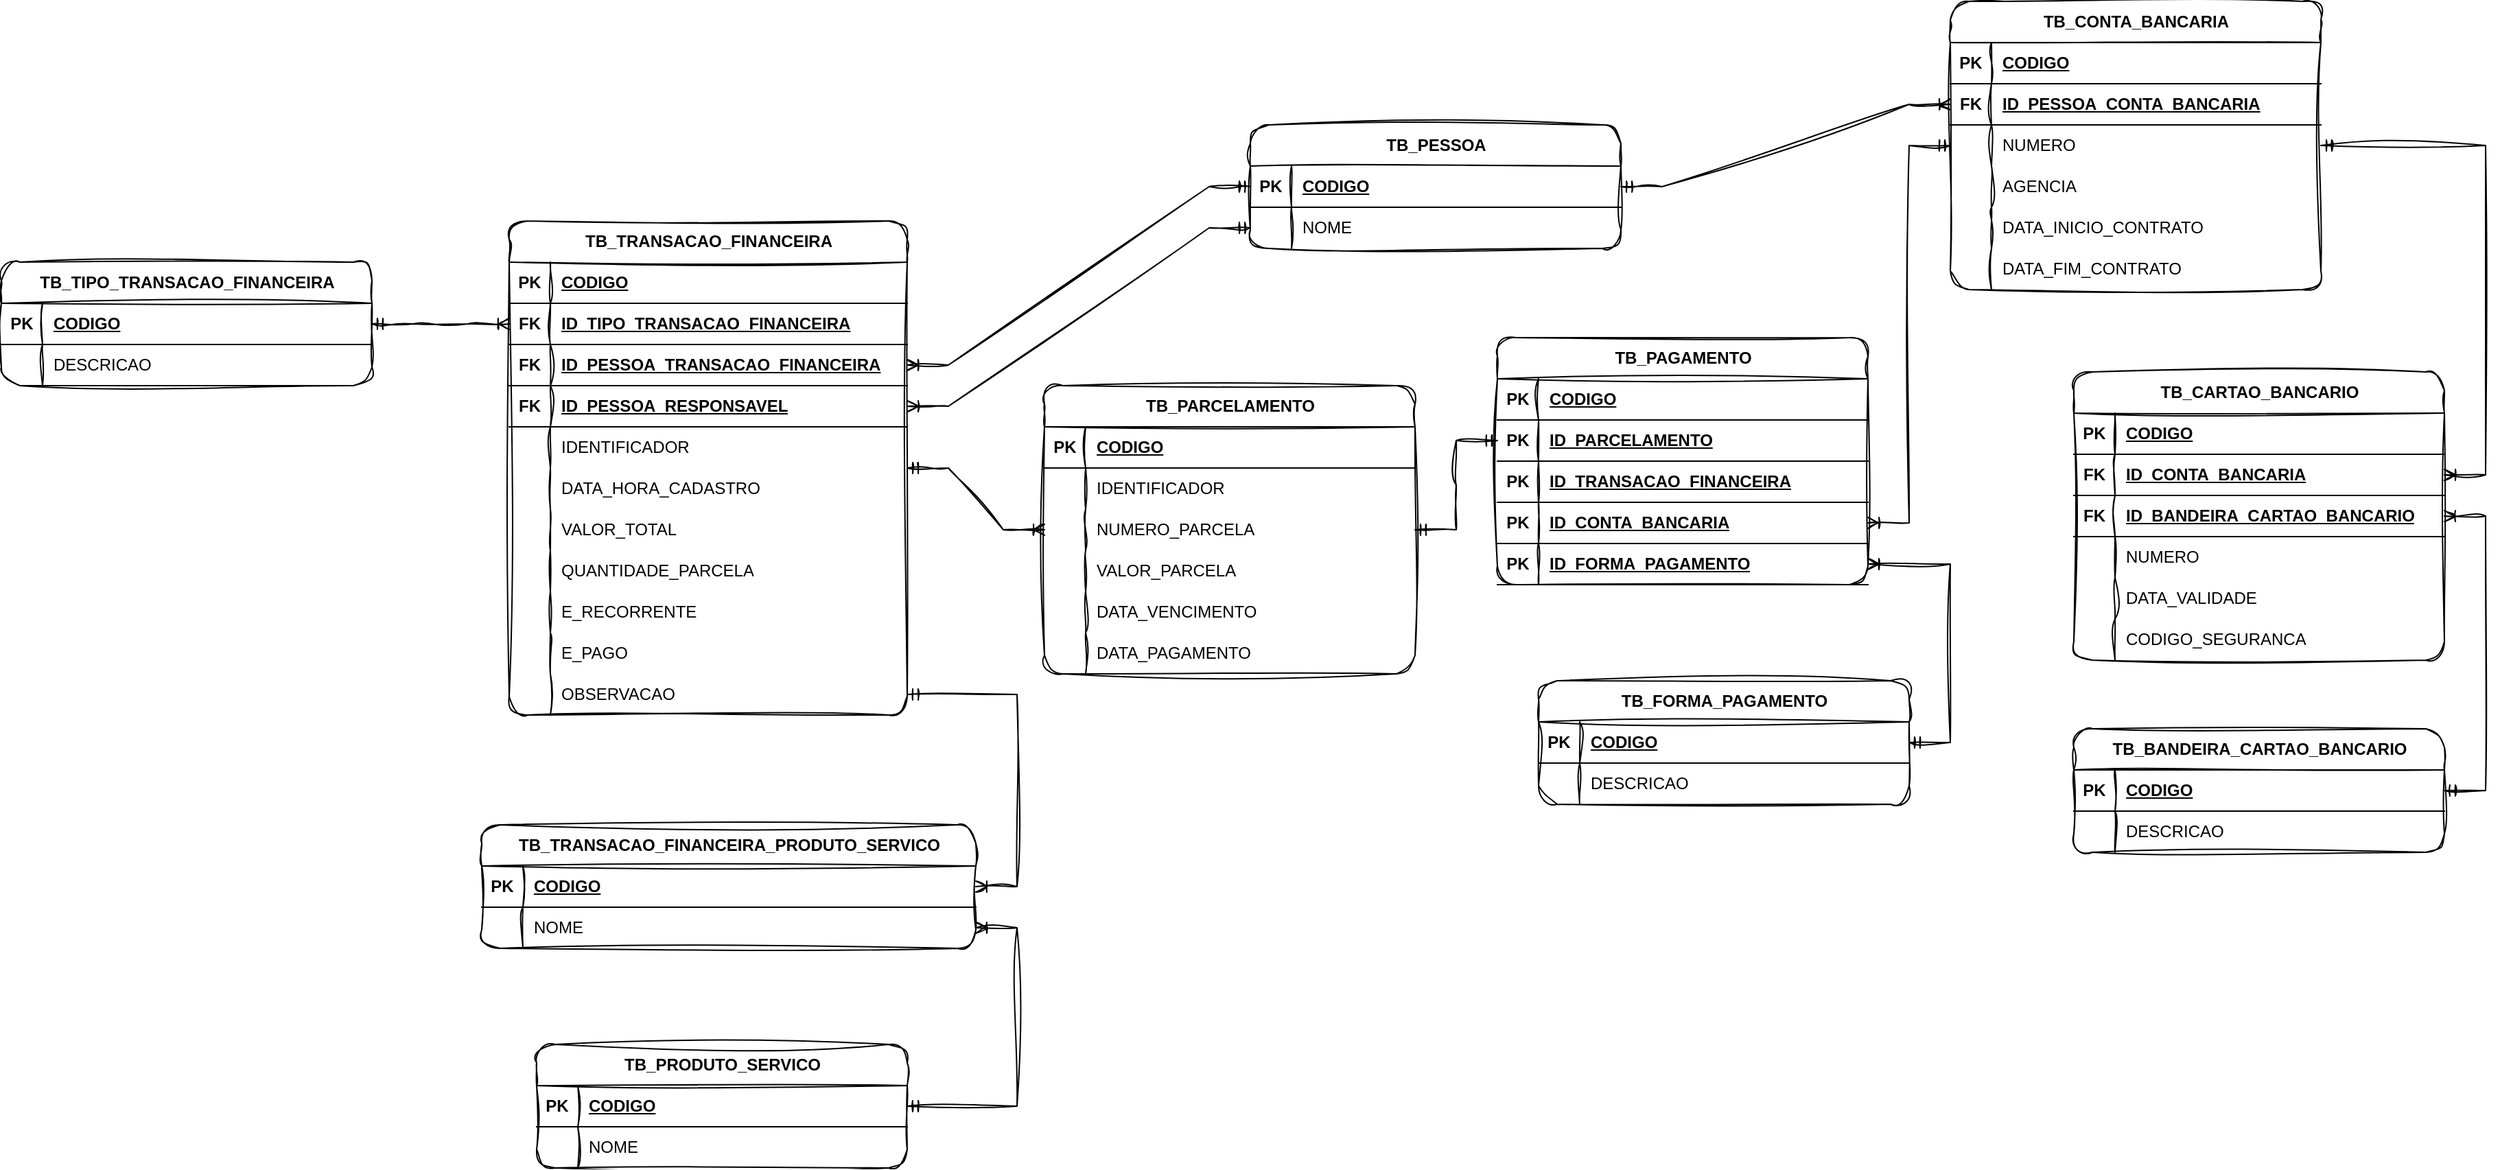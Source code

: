 <mxfile version="21.6.2" type="device">
  <diagram name="Página-1" id="FjMS3_zV6n6y09xTJ7bi">
    <mxGraphModel dx="1434" dy="778" grid="1" gridSize="10" guides="1" tooltips="1" connect="1" arrows="1" fold="1" page="1" pageScale="1" pageWidth="2339" pageHeight="3300" math="0" shadow="0">
      <root>
        <mxCell id="0" />
        <mxCell id="1" parent="0" />
        <mxCell id="xGKSLD1Hcqb5LGwf2n4--1" value="TB_TRANSACAO_FINANCEIRA" style="shape=table;startSize=30;container=1;collapsible=1;childLayout=tableLayout;fixedRows=1;rowLines=0;fontStyle=1;align=center;resizeLast=1;html=1;gradientColor=none;swimlaneFillColor=default;rounded=1;shadow=0;sketch=1;curveFitting=1;jiggle=2;fontFamily=Helvetica;" parent="1" vertex="1">
          <mxGeometry x="700" y="390" width="290" height="360" as="geometry" />
        </mxCell>
        <mxCell id="xGKSLD1Hcqb5LGwf2n4--2" value="" style="shape=tableRow;horizontal=0;startSize=0;swimlaneHead=0;swimlaneBody=0;fillColor=none;collapsible=0;dropTarget=0;points=[[0,0.5],[1,0.5]];portConstraint=eastwest;top=0;left=0;right=0;bottom=1;fontFamily=Helvetica;" parent="xGKSLD1Hcqb5LGwf2n4--1" vertex="1">
          <mxGeometry y="30" width="290" height="30" as="geometry" />
        </mxCell>
        <mxCell id="xGKSLD1Hcqb5LGwf2n4--3" value="PK" style="shape=partialRectangle;connectable=0;fillColor=none;top=0;left=0;bottom=0;right=0;fontStyle=1;overflow=hidden;whiteSpace=wrap;html=1;fontFamily=Helvetica;" parent="xGKSLD1Hcqb5LGwf2n4--2" vertex="1">
          <mxGeometry width="30" height="30" as="geometry">
            <mxRectangle width="30" height="30" as="alternateBounds" />
          </mxGeometry>
        </mxCell>
        <mxCell id="xGKSLD1Hcqb5LGwf2n4--4" value="CODIGO" style="shape=partialRectangle;connectable=0;fillColor=none;top=0;left=0;bottom=0;right=0;align=left;spacingLeft=6;fontStyle=5;overflow=hidden;whiteSpace=wrap;html=1;fontFamily=Helvetica;" parent="xGKSLD1Hcqb5LGwf2n4--2" vertex="1">
          <mxGeometry x="30" width="260" height="30" as="geometry">
            <mxRectangle width="260" height="30" as="alternateBounds" />
          </mxGeometry>
        </mxCell>
        <mxCell id="HVuQPxz0LproPfXj_zAn-1" value="" style="shape=tableRow;horizontal=0;startSize=0;swimlaneHead=0;swimlaneBody=0;fillColor=none;collapsible=0;dropTarget=0;points=[[0,0.5],[1,0.5]];portConstraint=eastwest;top=0;left=0;right=0;bottom=1;fontFamily=Helvetica;" parent="xGKSLD1Hcqb5LGwf2n4--1" vertex="1">
          <mxGeometry y="60" width="290" height="30" as="geometry" />
        </mxCell>
        <mxCell id="HVuQPxz0LproPfXj_zAn-2" value="FK" style="shape=partialRectangle;connectable=0;fillColor=none;top=0;left=0;bottom=0;right=0;fontStyle=1;overflow=hidden;whiteSpace=wrap;html=1;fontFamily=Helvetica;" parent="HVuQPxz0LproPfXj_zAn-1" vertex="1">
          <mxGeometry width="30" height="30" as="geometry">
            <mxRectangle width="30" height="30" as="alternateBounds" />
          </mxGeometry>
        </mxCell>
        <mxCell id="HVuQPxz0LproPfXj_zAn-3" value="ID_TIPO_TRANSACAO_FINANCEIRA" style="shape=partialRectangle;connectable=0;fillColor=none;top=0;left=0;bottom=0;right=0;align=left;spacingLeft=6;fontStyle=5;overflow=hidden;whiteSpace=wrap;html=1;fontFamily=Helvetica;" parent="HVuQPxz0LproPfXj_zAn-1" vertex="1">
          <mxGeometry x="30" width="260" height="30" as="geometry">
            <mxRectangle width="260" height="30" as="alternateBounds" />
          </mxGeometry>
        </mxCell>
        <mxCell id="HVuQPxz0LproPfXj_zAn-4" value="" style="shape=tableRow;horizontal=0;startSize=0;swimlaneHead=0;swimlaneBody=0;fillColor=none;collapsible=0;dropTarget=0;points=[[0,0.5],[1,0.5]];portConstraint=eastwest;top=0;left=0;right=0;bottom=1;fontFamily=Helvetica;" parent="xGKSLD1Hcqb5LGwf2n4--1" vertex="1">
          <mxGeometry y="90" width="290" height="30" as="geometry" />
        </mxCell>
        <mxCell id="HVuQPxz0LproPfXj_zAn-5" value="FK" style="shape=partialRectangle;connectable=0;fillColor=none;top=0;left=0;bottom=0;right=0;fontStyle=1;overflow=hidden;whiteSpace=wrap;html=1;fontFamily=Helvetica;" parent="HVuQPxz0LproPfXj_zAn-4" vertex="1">
          <mxGeometry width="30" height="30" as="geometry">
            <mxRectangle width="30" height="30" as="alternateBounds" />
          </mxGeometry>
        </mxCell>
        <mxCell id="HVuQPxz0LproPfXj_zAn-6" value="ID_PESSOA_TRANSACAO_FINANCEIRA" style="shape=partialRectangle;connectable=0;fillColor=none;top=0;left=0;bottom=0;right=0;align=left;spacingLeft=6;fontStyle=5;overflow=hidden;whiteSpace=wrap;html=1;fontFamily=Helvetica;" parent="HVuQPxz0LproPfXj_zAn-4" vertex="1">
          <mxGeometry x="30" width="260" height="30" as="geometry">
            <mxRectangle width="260" height="30" as="alternateBounds" />
          </mxGeometry>
        </mxCell>
        <mxCell id="HVuQPxz0LproPfXj_zAn-7" value="" style="shape=tableRow;horizontal=0;startSize=0;swimlaneHead=0;swimlaneBody=0;fillColor=none;collapsible=0;dropTarget=0;points=[[0,0.5],[1,0.5]];portConstraint=eastwest;top=0;left=0;right=0;bottom=1;fontFamily=Helvetica;" parent="xGKSLD1Hcqb5LGwf2n4--1" vertex="1">
          <mxGeometry y="120" width="290" height="30" as="geometry" />
        </mxCell>
        <mxCell id="HVuQPxz0LproPfXj_zAn-8" value="FK" style="shape=partialRectangle;connectable=0;fillColor=none;top=0;left=0;bottom=0;right=0;fontStyle=1;overflow=hidden;whiteSpace=wrap;html=1;fontFamily=Helvetica;" parent="HVuQPxz0LproPfXj_zAn-7" vertex="1">
          <mxGeometry width="30" height="30" as="geometry">
            <mxRectangle width="30" height="30" as="alternateBounds" />
          </mxGeometry>
        </mxCell>
        <mxCell id="HVuQPxz0LproPfXj_zAn-9" value="ID_PESSOA_RESPONSAVEL" style="shape=partialRectangle;connectable=0;fillColor=none;top=0;left=0;bottom=0;right=0;align=left;spacingLeft=6;fontStyle=5;overflow=hidden;whiteSpace=wrap;html=1;fontFamily=Helvetica;" parent="HVuQPxz0LproPfXj_zAn-7" vertex="1">
          <mxGeometry x="30" width="260" height="30" as="geometry">
            <mxRectangle width="260" height="30" as="alternateBounds" />
          </mxGeometry>
        </mxCell>
        <mxCell id="iap_zfS4EGlZRXhtJmB--4" value="" style="shape=tableRow;horizontal=0;startSize=0;swimlaneHead=0;swimlaneBody=0;fillColor=none;collapsible=0;dropTarget=0;points=[[0,0.5],[1,0.5]];portConstraint=eastwest;top=0;left=0;right=0;bottom=0;fontFamily=Helvetica;" parent="xGKSLD1Hcqb5LGwf2n4--1" vertex="1">
          <mxGeometry y="150" width="290" height="30" as="geometry" />
        </mxCell>
        <mxCell id="iap_zfS4EGlZRXhtJmB--5" value="" style="shape=partialRectangle;connectable=0;fillColor=none;top=0;left=0;bottom=0;right=0;editable=1;overflow=hidden;whiteSpace=wrap;html=1;fontFamily=Helvetica;" parent="iap_zfS4EGlZRXhtJmB--4" vertex="1">
          <mxGeometry width="30" height="30" as="geometry">
            <mxRectangle width="30" height="30" as="alternateBounds" />
          </mxGeometry>
        </mxCell>
        <mxCell id="iap_zfS4EGlZRXhtJmB--6" value="IDENTIFICADOR" style="shape=partialRectangle;connectable=0;fillColor=none;top=0;left=0;bottom=0;right=0;align=left;spacingLeft=6;overflow=hidden;whiteSpace=wrap;html=1;fontFamily=Helvetica;" parent="iap_zfS4EGlZRXhtJmB--4" vertex="1">
          <mxGeometry x="30" width="260" height="30" as="geometry">
            <mxRectangle width="260" height="30" as="alternateBounds" />
          </mxGeometry>
        </mxCell>
        <mxCell id="HVuQPxz0LproPfXj_zAn-13" value="" style="shape=tableRow;horizontal=0;startSize=0;swimlaneHead=0;swimlaneBody=0;fillColor=none;collapsible=0;dropTarget=0;points=[[0,0.5],[1,0.5]];portConstraint=eastwest;top=0;left=0;right=0;bottom=0;fontFamily=Helvetica;" parent="xGKSLD1Hcqb5LGwf2n4--1" vertex="1">
          <mxGeometry y="180" width="290" height="30" as="geometry" />
        </mxCell>
        <mxCell id="HVuQPxz0LproPfXj_zAn-14" value="" style="shape=partialRectangle;connectable=0;fillColor=none;top=0;left=0;bottom=0;right=0;editable=1;overflow=hidden;whiteSpace=wrap;html=1;fontFamily=Helvetica;" parent="HVuQPxz0LproPfXj_zAn-13" vertex="1">
          <mxGeometry width="30" height="30" as="geometry">
            <mxRectangle width="30" height="30" as="alternateBounds" />
          </mxGeometry>
        </mxCell>
        <mxCell id="HVuQPxz0LproPfXj_zAn-15" value="DATA_HORA_CADASTRO" style="shape=partialRectangle;connectable=0;fillColor=none;top=0;left=0;bottom=0;right=0;align=left;spacingLeft=6;overflow=hidden;whiteSpace=wrap;html=1;fontFamily=Helvetica;" parent="HVuQPxz0LproPfXj_zAn-13" vertex="1">
          <mxGeometry x="30" width="260" height="30" as="geometry">
            <mxRectangle width="260" height="30" as="alternateBounds" />
          </mxGeometry>
        </mxCell>
        <mxCell id="iap_zfS4EGlZRXhtJmB--11" value="" style="shape=tableRow;horizontal=0;startSize=0;swimlaneHead=0;swimlaneBody=0;fillColor=none;collapsible=0;dropTarget=0;points=[[0,0.5],[1,0.5]];portConstraint=eastwest;top=0;left=0;right=0;bottom=0;fontFamily=Helvetica;" parent="xGKSLD1Hcqb5LGwf2n4--1" vertex="1">
          <mxGeometry y="210" width="290" height="30" as="geometry" />
        </mxCell>
        <mxCell id="iap_zfS4EGlZRXhtJmB--12" value="" style="shape=partialRectangle;connectable=0;fillColor=none;top=0;left=0;bottom=0;right=0;editable=1;overflow=hidden;whiteSpace=wrap;html=1;fontFamily=Helvetica;" parent="iap_zfS4EGlZRXhtJmB--11" vertex="1">
          <mxGeometry width="30" height="30" as="geometry">
            <mxRectangle width="30" height="30" as="alternateBounds" />
          </mxGeometry>
        </mxCell>
        <mxCell id="iap_zfS4EGlZRXhtJmB--13" value="VALOR_TOTAL" style="shape=partialRectangle;connectable=0;fillColor=none;top=0;left=0;bottom=0;right=0;align=left;spacingLeft=6;overflow=hidden;whiteSpace=wrap;html=1;fontFamily=Helvetica;" parent="iap_zfS4EGlZRXhtJmB--11" vertex="1">
          <mxGeometry x="30" width="260" height="30" as="geometry">
            <mxRectangle width="260" height="30" as="alternateBounds" />
          </mxGeometry>
        </mxCell>
        <mxCell id="iap_zfS4EGlZRXhtJmB--14" value="" style="shape=tableRow;horizontal=0;startSize=0;swimlaneHead=0;swimlaneBody=0;fillColor=none;collapsible=0;dropTarget=0;points=[[0,0.5],[1,0.5]];portConstraint=eastwest;top=0;left=0;right=0;bottom=0;fontFamily=Helvetica;" parent="xGKSLD1Hcqb5LGwf2n4--1" vertex="1">
          <mxGeometry y="240" width="290" height="30" as="geometry" />
        </mxCell>
        <mxCell id="iap_zfS4EGlZRXhtJmB--15" value="" style="shape=partialRectangle;connectable=0;fillColor=none;top=0;left=0;bottom=0;right=0;editable=1;overflow=hidden;whiteSpace=wrap;html=1;fontFamily=Helvetica;" parent="iap_zfS4EGlZRXhtJmB--14" vertex="1">
          <mxGeometry width="30" height="30" as="geometry">
            <mxRectangle width="30" height="30" as="alternateBounds" />
          </mxGeometry>
        </mxCell>
        <mxCell id="iap_zfS4EGlZRXhtJmB--16" value="QUANTIDADE_PARCELA" style="shape=partialRectangle;connectable=0;fillColor=none;top=0;left=0;bottom=0;right=0;align=left;spacingLeft=6;overflow=hidden;whiteSpace=wrap;html=1;fontFamily=Helvetica;" parent="iap_zfS4EGlZRXhtJmB--14" vertex="1">
          <mxGeometry x="30" width="260" height="30" as="geometry">
            <mxRectangle width="260" height="30" as="alternateBounds" />
          </mxGeometry>
        </mxCell>
        <mxCell id="iap_zfS4EGlZRXhtJmB--8" value="" style="shape=tableRow;horizontal=0;startSize=0;swimlaneHead=0;swimlaneBody=0;fillColor=none;collapsible=0;dropTarget=0;points=[[0,0.5],[1,0.5]];portConstraint=eastwest;top=0;left=0;right=0;bottom=0;fontFamily=Helvetica;" parent="xGKSLD1Hcqb5LGwf2n4--1" vertex="1">
          <mxGeometry y="270" width="290" height="30" as="geometry" />
        </mxCell>
        <mxCell id="iap_zfS4EGlZRXhtJmB--9" value="" style="shape=partialRectangle;connectable=0;fillColor=none;top=0;left=0;bottom=0;right=0;editable=1;overflow=hidden;whiteSpace=wrap;html=1;fontFamily=Helvetica;" parent="iap_zfS4EGlZRXhtJmB--8" vertex="1">
          <mxGeometry width="30" height="30" as="geometry">
            <mxRectangle width="30" height="30" as="alternateBounds" />
          </mxGeometry>
        </mxCell>
        <mxCell id="iap_zfS4EGlZRXhtJmB--10" value="E_RECORRENTE" style="shape=partialRectangle;connectable=0;fillColor=none;top=0;left=0;bottom=0;right=0;align=left;spacingLeft=6;overflow=hidden;whiteSpace=wrap;html=1;fontFamily=Helvetica;" parent="iap_zfS4EGlZRXhtJmB--8" vertex="1">
          <mxGeometry x="30" width="260" height="30" as="geometry">
            <mxRectangle width="260" height="30" as="alternateBounds" />
          </mxGeometry>
        </mxCell>
        <mxCell id="iap_zfS4EGlZRXhtJmB--17" value="" style="shape=tableRow;horizontal=0;startSize=0;swimlaneHead=0;swimlaneBody=0;fillColor=none;collapsible=0;dropTarget=0;points=[[0,0.5],[1,0.5]];portConstraint=eastwest;top=0;left=0;right=0;bottom=0;fontFamily=Helvetica;" parent="xGKSLD1Hcqb5LGwf2n4--1" vertex="1">
          <mxGeometry y="300" width="290" height="30" as="geometry" />
        </mxCell>
        <mxCell id="iap_zfS4EGlZRXhtJmB--18" value="" style="shape=partialRectangle;connectable=0;fillColor=none;top=0;left=0;bottom=0;right=0;editable=1;overflow=hidden;whiteSpace=wrap;html=1;fontFamily=Helvetica;" parent="iap_zfS4EGlZRXhtJmB--17" vertex="1">
          <mxGeometry width="30" height="30" as="geometry">
            <mxRectangle width="30" height="30" as="alternateBounds" />
          </mxGeometry>
        </mxCell>
        <mxCell id="iap_zfS4EGlZRXhtJmB--19" value="E_PAGO" style="shape=partialRectangle;connectable=0;fillColor=none;top=0;left=0;bottom=0;right=0;align=left;spacingLeft=6;overflow=hidden;whiteSpace=wrap;html=1;fontFamily=Helvetica;" parent="iap_zfS4EGlZRXhtJmB--17" vertex="1">
          <mxGeometry x="30" width="260" height="30" as="geometry">
            <mxRectangle width="260" height="30" as="alternateBounds" />
          </mxGeometry>
        </mxCell>
        <mxCell id="xGKSLD1Hcqb5LGwf2n4--58" value="" style="shape=tableRow;horizontal=0;startSize=0;swimlaneHead=0;swimlaneBody=0;fillColor=none;collapsible=0;dropTarget=0;points=[[0,0.5],[1,0.5]];portConstraint=eastwest;top=0;left=0;right=0;bottom=0;fontFamily=Helvetica;" parent="xGKSLD1Hcqb5LGwf2n4--1" vertex="1">
          <mxGeometry y="330" width="290" height="30" as="geometry" />
        </mxCell>
        <mxCell id="xGKSLD1Hcqb5LGwf2n4--59" value="" style="shape=partialRectangle;connectable=0;fillColor=none;top=0;left=0;bottom=0;right=0;editable=1;overflow=hidden;whiteSpace=wrap;html=1;fontFamily=Helvetica;" parent="xGKSLD1Hcqb5LGwf2n4--58" vertex="1">
          <mxGeometry width="30" height="30" as="geometry">
            <mxRectangle width="30" height="30" as="alternateBounds" />
          </mxGeometry>
        </mxCell>
        <mxCell id="xGKSLD1Hcqb5LGwf2n4--60" value="OBSERVACAO" style="shape=partialRectangle;connectable=0;fillColor=none;top=0;left=0;bottom=0;right=0;align=left;spacingLeft=6;overflow=hidden;whiteSpace=wrap;html=1;fontFamily=Helvetica;" parent="xGKSLD1Hcqb5LGwf2n4--58" vertex="1">
          <mxGeometry x="30" width="260" height="30" as="geometry">
            <mxRectangle width="260" height="30" as="alternateBounds" />
          </mxGeometry>
        </mxCell>
        <mxCell id="xGKSLD1Hcqb5LGwf2n4--20" value="TB_TIPO_TRANSACAO_FINANCEIRA" style="shape=table;startSize=30;container=1;collapsible=1;childLayout=tableLayout;fixedRows=1;rowLines=0;fontStyle=1;align=center;resizeLast=1;html=1;gradientColor=none;swimlaneFillColor=default;rounded=1;shadow=0;sketch=1;curveFitting=1;jiggle=2;fontFamily=Helvetica;" parent="1" vertex="1">
          <mxGeometry x="330" y="420" width="270" height="90" as="geometry" />
        </mxCell>
        <mxCell id="xGKSLD1Hcqb5LGwf2n4--21" value="" style="shape=tableRow;horizontal=0;startSize=0;swimlaneHead=0;swimlaneBody=0;fillColor=none;collapsible=0;dropTarget=0;points=[[0,0.5],[1,0.5]];portConstraint=eastwest;top=0;left=0;right=0;bottom=1;fontFamily=Helvetica;" parent="xGKSLD1Hcqb5LGwf2n4--20" vertex="1">
          <mxGeometry y="30" width="270" height="30" as="geometry" />
        </mxCell>
        <mxCell id="xGKSLD1Hcqb5LGwf2n4--22" value="PK" style="shape=partialRectangle;connectable=0;fillColor=none;top=0;left=0;bottom=0;right=0;fontStyle=1;overflow=hidden;whiteSpace=wrap;html=1;fontFamily=Helvetica;" parent="xGKSLD1Hcqb5LGwf2n4--21" vertex="1">
          <mxGeometry width="30" height="30" as="geometry">
            <mxRectangle width="30" height="30" as="alternateBounds" />
          </mxGeometry>
        </mxCell>
        <mxCell id="xGKSLD1Hcqb5LGwf2n4--23" value="CODIGO" style="shape=partialRectangle;connectable=0;fillColor=none;top=0;left=0;bottom=0;right=0;align=left;spacingLeft=6;fontStyle=5;overflow=hidden;whiteSpace=wrap;html=1;fontFamily=Helvetica;" parent="xGKSLD1Hcqb5LGwf2n4--21" vertex="1">
          <mxGeometry x="30" width="240" height="30" as="geometry">
            <mxRectangle width="240" height="30" as="alternateBounds" />
          </mxGeometry>
        </mxCell>
        <mxCell id="xGKSLD1Hcqb5LGwf2n4--24" value="" style="shape=tableRow;horizontal=0;startSize=0;swimlaneHead=0;swimlaneBody=0;fillColor=none;collapsible=0;dropTarget=0;points=[[0,0.5],[1,0.5]];portConstraint=eastwest;top=0;left=0;right=0;bottom=0;fontFamily=Helvetica;" parent="xGKSLD1Hcqb5LGwf2n4--20" vertex="1">
          <mxGeometry y="60" width="270" height="30" as="geometry" />
        </mxCell>
        <mxCell id="xGKSLD1Hcqb5LGwf2n4--25" value="" style="shape=partialRectangle;connectable=0;fillColor=none;top=0;left=0;bottom=0;right=0;editable=1;overflow=hidden;whiteSpace=wrap;html=1;fontFamily=Helvetica;" parent="xGKSLD1Hcqb5LGwf2n4--24" vertex="1">
          <mxGeometry width="30" height="30" as="geometry">
            <mxRectangle width="30" height="30" as="alternateBounds" />
          </mxGeometry>
        </mxCell>
        <mxCell id="xGKSLD1Hcqb5LGwf2n4--26" value="DESCRICAO" style="shape=partialRectangle;connectable=0;fillColor=none;top=0;left=0;bottom=0;right=0;align=left;spacingLeft=6;overflow=hidden;whiteSpace=wrap;html=1;fontFamily=Helvetica;" parent="xGKSLD1Hcqb5LGwf2n4--24" vertex="1">
          <mxGeometry x="30" width="240" height="30" as="geometry">
            <mxRectangle width="240" height="30" as="alternateBounds" />
          </mxGeometry>
        </mxCell>
        <mxCell id="xGKSLD1Hcqb5LGwf2n4--39" value="" style="edgeStyle=entityRelationEdgeStyle;fontSize=12;html=1;endArrow=ERoneToMany;startArrow=ERmandOne;rounded=0;sketch=1;curveFitting=1;jiggle=2;fontFamily=Helvetica;" parent="1" source="xGKSLD1Hcqb5LGwf2n4--20" target="HVuQPxz0LproPfXj_zAn-1" edge="1">
          <mxGeometry width="100" height="100" relative="1" as="geometry">
            <mxPoint x="720" y="590" as="sourcePoint" />
            <mxPoint x="700" y="605" as="targetPoint" />
          </mxGeometry>
        </mxCell>
        <mxCell id="xGKSLD1Hcqb5LGwf2n4--40" value="TB_PESSOA" style="shape=table;startSize=30;container=1;collapsible=1;childLayout=tableLayout;fixedRows=1;rowLines=0;fontStyle=1;align=center;resizeLast=1;html=1;gradientColor=none;swimlaneFillColor=default;rounded=1;shadow=0;sketch=1;curveFitting=1;jiggle=2;fontFamily=Helvetica;" parent="1" vertex="1">
          <mxGeometry x="1240" y="320" width="270" height="90" as="geometry" />
        </mxCell>
        <mxCell id="xGKSLD1Hcqb5LGwf2n4--41" value="" style="shape=tableRow;horizontal=0;startSize=0;swimlaneHead=0;swimlaneBody=0;fillColor=none;collapsible=0;dropTarget=0;points=[[0,0.5],[1,0.5]];portConstraint=eastwest;top=0;left=0;right=0;bottom=1;fontFamily=Helvetica;" parent="xGKSLD1Hcqb5LGwf2n4--40" vertex="1">
          <mxGeometry y="30" width="270" height="30" as="geometry" />
        </mxCell>
        <mxCell id="xGKSLD1Hcqb5LGwf2n4--42" value="PK" style="shape=partialRectangle;connectable=0;fillColor=none;top=0;left=0;bottom=0;right=0;fontStyle=1;overflow=hidden;whiteSpace=wrap;html=1;fontFamily=Helvetica;" parent="xGKSLD1Hcqb5LGwf2n4--41" vertex="1">
          <mxGeometry width="30" height="30" as="geometry">
            <mxRectangle width="30" height="30" as="alternateBounds" />
          </mxGeometry>
        </mxCell>
        <mxCell id="xGKSLD1Hcqb5LGwf2n4--43" value="CODIGO" style="shape=partialRectangle;connectable=0;fillColor=none;top=0;left=0;bottom=0;right=0;align=left;spacingLeft=6;fontStyle=5;overflow=hidden;whiteSpace=wrap;html=1;fontFamily=Helvetica;" parent="xGKSLD1Hcqb5LGwf2n4--41" vertex="1">
          <mxGeometry x="30" width="240" height="30" as="geometry">
            <mxRectangle width="240" height="30" as="alternateBounds" />
          </mxGeometry>
        </mxCell>
        <mxCell id="xGKSLD1Hcqb5LGwf2n4--44" value="" style="shape=tableRow;horizontal=0;startSize=0;swimlaneHead=0;swimlaneBody=0;fillColor=none;collapsible=0;dropTarget=0;points=[[0,0.5],[1,0.5]];portConstraint=eastwest;top=0;left=0;right=0;bottom=0;fontFamily=Helvetica;" parent="xGKSLD1Hcqb5LGwf2n4--40" vertex="1">
          <mxGeometry y="60" width="270" height="30" as="geometry" />
        </mxCell>
        <mxCell id="xGKSLD1Hcqb5LGwf2n4--45" value="" style="shape=partialRectangle;connectable=0;fillColor=none;top=0;left=0;bottom=0;right=0;editable=1;overflow=hidden;whiteSpace=wrap;html=1;fontFamily=Helvetica;" parent="xGKSLD1Hcqb5LGwf2n4--44" vertex="1">
          <mxGeometry width="30" height="30" as="geometry">
            <mxRectangle width="30" height="30" as="alternateBounds" />
          </mxGeometry>
        </mxCell>
        <mxCell id="xGKSLD1Hcqb5LGwf2n4--46" value="NOME" style="shape=partialRectangle;connectable=0;fillColor=none;top=0;left=0;bottom=0;right=0;align=left;spacingLeft=6;overflow=hidden;whiteSpace=wrap;html=1;fontFamily=Helvetica;" parent="xGKSLD1Hcqb5LGwf2n4--44" vertex="1">
          <mxGeometry x="30" width="240" height="30" as="geometry">
            <mxRectangle width="240" height="30" as="alternateBounds" />
          </mxGeometry>
        </mxCell>
        <mxCell id="xGKSLD1Hcqb5LGwf2n4--48" value="" style="edgeStyle=entityRelationEdgeStyle;fontSize=12;html=1;endArrow=ERoneToMany;startArrow=ERmandOne;rounded=0;sketch=1;curveFitting=1;jiggle=2;fontFamily=Helvetica;" parent="1" source="xGKSLD1Hcqb5LGwf2n4--40" target="HVuQPxz0LproPfXj_zAn-4" edge="1">
          <mxGeometry width="100" height="100" relative="1" as="geometry">
            <mxPoint x="530" y="465" as="sourcePoint" />
            <mxPoint x="700" y="605" as="targetPoint" />
          </mxGeometry>
        </mxCell>
        <mxCell id="xGKSLD1Hcqb5LGwf2n4--61" value="" style="edgeStyle=entityRelationEdgeStyle;fontSize=12;html=1;endArrow=ERoneToMany;startArrow=ERmandOne;rounded=0;sketch=1;curveFitting=1;jiggle=2;fontFamily=Helvetica;" parent="1" source="xGKSLD1Hcqb5LGwf2n4--44" target="HVuQPxz0LproPfXj_zAn-7" edge="1">
          <mxGeometry width="100" height="100" relative="1" as="geometry">
            <mxPoint x="530" y="605" as="sourcePoint" />
            <mxPoint x="700" y="605" as="targetPoint" />
            <Array as="points">
              <mxPoint x="1110" y="450" />
              <mxPoint x="1100" y="450" />
            </Array>
          </mxGeometry>
        </mxCell>
        <mxCell id="HVuQPxz0LproPfXj_zAn-16" value="TB_PARCELAMENTO" style="shape=table;startSize=30;container=1;collapsible=1;childLayout=tableLayout;fixedRows=1;rowLines=0;fontStyle=1;align=center;resizeLast=1;html=1;gradientColor=none;swimlaneFillColor=default;rounded=1;shadow=0;sketch=1;curveFitting=1;jiggle=2;fontFamily=Helvetica;" parent="1" vertex="1">
          <mxGeometry x="1090" y="510" width="270" height="210" as="geometry" />
        </mxCell>
        <mxCell id="HVuQPxz0LproPfXj_zAn-17" value="" style="shape=tableRow;horizontal=0;startSize=0;swimlaneHead=0;swimlaneBody=0;fillColor=none;collapsible=0;dropTarget=0;points=[[0,0.5],[1,0.5]];portConstraint=eastwest;top=0;left=0;right=0;bottom=1;fontFamily=Helvetica;" parent="HVuQPxz0LproPfXj_zAn-16" vertex="1">
          <mxGeometry y="30" width="270" height="30" as="geometry" />
        </mxCell>
        <mxCell id="HVuQPxz0LproPfXj_zAn-18" value="PK" style="shape=partialRectangle;connectable=0;fillColor=none;top=0;left=0;bottom=0;right=0;fontStyle=1;overflow=hidden;whiteSpace=wrap;html=1;fontFamily=Helvetica;" parent="HVuQPxz0LproPfXj_zAn-17" vertex="1">
          <mxGeometry width="30" height="30" as="geometry">
            <mxRectangle width="30" height="30" as="alternateBounds" />
          </mxGeometry>
        </mxCell>
        <mxCell id="HVuQPxz0LproPfXj_zAn-19" value="CODIGO" style="shape=partialRectangle;connectable=0;fillColor=none;top=0;left=0;bottom=0;right=0;align=left;spacingLeft=6;fontStyle=5;overflow=hidden;whiteSpace=wrap;html=1;fontFamily=Helvetica;" parent="HVuQPxz0LproPfXj_zAn-17" vertex="1">
          <mxGeometry x="30" width="240" height="30" as="geometry">
            <mxRectangle width="240" height="30" as="alternateBounds" />
          </mxGeometry>
        </mxCell>
        <mxCell id="HVuQPxz0LproPfXj_zAn-20" value="" style="shape=tableRow;horizontal=0;startSize=0;swimlaneHead=0;swimlaneBody=0;fillColor=none;collapsible=0;dropTarget=0;points=[[0,0.5],[1,0.5]];portConstraint=eastwest;top=0;left=0;right=0;bottom=0;fontFamily=Helvetica;" parent="HVuQPxz0LproPfXj_zAn-16" vertex="1">
          <mxGeometry y="60" width="270" height="30" as="geometry" />
        </mxCell>
        <mxCell id="HVuQPxz0LproPfXj_zAn-21" value="" style="shape=partialRectangle;connectable=0;fillColor=none;top=0;left=0;bottom=0;right=0;editable=1;overflow=hidden;whiteSpace=wrap;html=1;fontFamily=Helvetica;" parent="HVuQPxz0LproPfXj_zAn-20" vertex="1">
          <mxGeometry width="30" height="30" as="geometry">
            <mxRectangle width="30" height="30" as="alternateBounds" />
          </mxGeometry>
        </mxCell>
        <mxCell id="HVuQPxz0LproPfXj_zAn-22" value="IDENTIFICADOR" style="shape=partialRectangle;connectable=0;fillColor=none;top=0;left=0;bottom=0;right=0;align=left;spacingLeft=6;overflow=hidden;whiteSpace=wrap;html=1;fontFamily=Helvetica;" parent="HVuQPxz0LproPfXj_zAn-20" vertex="1">
          <mxGeometry x="30" width="240" height="30" as="geometry">
            <mxRectangle width="240" height="30" as="alternateBounds" />
          </mxGeometry>
        </mxCell>
        <mxCell id="iap_zfS4EGlZRXhtJmB--20" value="" style="shape=tableRow;horizontal=0;startSize=0;swimlaneHead=0;swimlaneBody=0;fillColor=none;collapsible=0;dropTarget=0;points=[[0,0.5],[1,0.5]];portConstraint=eastwest;top=0;left=0;right=0;bottom=0;fontFamily=Helvetica;" parent="HVuQPxz0LproPfXj_zAn-16" vertex="1">
          <mxGeometry y="90" width="270" height="30" as="geometry" />
        </mxCell>
        <mxCell id="iap_zfS4EGlZRXhtJmB--21" value="" style="shape=partialRectangle;connectable=0;fillColor=none;top=0;left=0;bottom=0;right=0;editable=1;overflow=hidden;whiteSpace=wrap;html=1;fontFamily=Helvetica;" parent="iap_zfS4EGlZRXhtJmB--20" vertex="1">
          <mxGeometry width="30" height="30" as="geometry">
            <mxRectangle width="30" height="30" as="alternateBounds" />
          </mxGeometry>
        </mxCell>
        <mxCell id="iap_zfS4EGlZRXhtJmB--22" value="NUMERO_PARCELA" style="shape=partialRectangle;connectable=0;fillColor=none;top=0;left=0;bottom=0;right=0;align=left;spacingLeft=6;overflow=hidden;whiteSpace=wrap;html=1;fontFamily=Helvetica;" parent="iap_zfS4EGlZRXhtJmB--20" vertex="1">
          <mxGeometry x="30" width="240" height="30" as="geometry">
            <mxRectangle width="240" height="30" as="alternateBounds" />
          </mxGeometry>
        </mxCell>
        <mxCell id="HVuQPxz0LproPfXj_zAn-26" value="" style="shape=tableRow;horizontal=0;startSize=0;swimlaneHead=0;swimlaneBody=0;fillColor=none;collapsible=0;dropTarget=0;points=[[0,0.5],[1,0.5]];portConstraint=eastwest;top=0;left=0;right=0;bottom=0;fontFamily=Helvetica;" parent="HVuQPxz0LproPfXj_zAn-16" vertex="1">
          <mxGeometry y="120" width="270" height="30" as="geometry" />
        </mxCell>
        <mxCell id="HVuQPxz0LproPfXj_zAn-27" value="" style="shape=partialRectangle;connectable=0;fillColor=none;top=0;left=0;bottom=0;right=0;editable=1;overflow=hidden;whiteSpace=wrap;html=1;fontFamily=Helvetica;" parent="HVuQPxz0LproPfXj_zAn-26" vertex="1">
          <mxGeometry width="30" height="30" as="geometry">
            <mxRectangle width="30" height="30" as="alternateBounds" />
          </mxGeometry>
        </mxCell>
        <mxCell id="HVuQPxz0LproPfXj_zAn-28" value="VALOR_PARCELA" style="shape=partialRectangle;connectable=0;fillColor=none;top=0;left=0;bottom=0;right=0;align=left;spacingLeft=6;overflow=hidden;whiteSpace=wrap;html=1;fontFamily=Helvetica;" parent="HVuQPxz0LproPfXj_zAn-26" vertex="1">
          <mxGeometry x="30" width="240" height="30" as="geometry">
            <mxRectangle width="240" height="30" as="alternateBounds" />
          </mxGeometry>
        </mxCell>
        <mxCell id="HVuQPxz0LproPfXj_zAn-29" value="" style="shape=tableRow;horizontal=0;startSize=0;swimlaneHead=0;swimlaneBody=0;fillColor=none;collapsible=0;dropTarget=0;points=[[0,0.5],[1,0.5]];portConstraint=eastwest;top=0;left=0;right=0;bottom=0;fontFamily=Helvetica;" parent="HVuQPxz0LproPfXj_zAn-16" vertex="1">
          <mxGeometry y="150" width="270" height="30" as="geometry" />
        </mxCell>
        <mxCell id="HVuQPxz0LproPfXj_zAn-30" value="" style="shape=partialRectangle;connectable=0;fillColor=none;top=0;left=0;bottom=0;right=0;editable=1;overflow=hidden;whiteSpace=wrap;html=1;fontFamily=Helvetica;" parent="HVuQPxz0LproPfXj_zAn-29" vertex="1">
          <mxGeometry width="30" height="30" as="geometry">
            <mxRectangle width="30" height="30" as="alternateBounds" />
          </mxGeometry>
        </mxCell>
        <mxCell id="HVuQPxz0LproPfXj_zAn-31" value="DATA_VENCIMENTO" style="shape=partialRectangle;connectable=0;fillColor=none;top=0;left=0;bottom=0;right=0;align=left;spacingLeft=6;overflow=hidden;whiteSpace=wrap;html=1;fontFamily=Helvetica;" parent="HVuQPxz0LproPfXj_zAn-29" vertex="1">
          <mxGeometry x="30" width="240" height="30" as="geometry">
            <mxRectangle width="240" height="30" as="alternateBounds" />
          </mxGeometry>
        </mxCell>
        <mxCell id="iap_zfS4EGlZRXhtJmB--23" value="" style="shape=tableRow;horizontal=0;startSize=0;swimlaneHead=0;swimlaneBody=0;fillColor=none;collapsible=0;dropTarget=0;points=[[0,0.5],[1,0.5]];portConstraint=eastwest;top=0;left=0;right=0;bottom=0;fontFamily=Helvetica;" parent="HVuQPxz0LproPfXj_zAn-16" vertex="1">
          <mxGeometry y="180" width="270" height="30" as="geometry" />
        </mxCell>
        <mxCell id="iap_zfS4EGlZRXhtJmB--24" value="" style="shape=partialRectangle;connectable=0;fillColor=none;top=0;left=0;bottom=0;right=0;editable=1;overflow=hidden;whiteSpace=wrap;html=1;fontFamily=Helvetica;" parent="iap_zfS4EGlZRXhtJmB--23" vertex="1">
          <mxGeometry width="30" height="30" as="geometry">
            <mxRectangle width="30" height="30" as="alternateBounds" />
          </mxGeometry>
        </mxCell>
        <mxCell id="iap_zfS4EGlZRXhtJmB--25" value="DATA_PAGAMENTO" style="shape=partialRectangle;connectable=0;fillColor=none;top=0;left=0;bottom=0;right=0;align=left;spacingLeft=6;overflow=hidden;whiteSpace=wrap;html=1;fontFamily=Helvetica;" parent="iap_zfS4EGlZRXhtJmB--23" vertex="1">
          <mxGeometry x="30" width="240" height="30" as="geometry">
            <mxRectangle width="240" height="30" as="alternateBounds" />
          </mxGeometry>
        </mxCell>
        <mxCell id="HVuQPxz0LproPfXj_zAn-66" value="" style="edgeStyle=entityRelationEdgeStyle;fontSize=12;html=1;endArrow=ERoneToMany;startArrow=ERmandOne;rounded=0;sketch=1;curveFitting=1;jiggle=2;fontFamily=Helvetica;" parent="1" source="xGKSLD1Hcqb5LGwf2n4--1" target="HVuQPxz0LproPfXj_zAn-16" edge="1">
          <mxGeometry width="100" height="100" relative="1" as="geometry">
            <mxPoint x="540" y="625" as="sourcePoint" />
            <mxPoint x="1070" y="545" as="targetPoint" />
          </mxGeometry>
        </mxCell>
        <mxCell id="iap_zfS4EGlZRXhtJmB--26" value="TB_PAGAMENTO" style="shape=table;startSize=30;container=1;collapsible=1;childLayout=tableLayout;fixedRows=1;rowLines=0;fontStyle=1;align=center;resizeLast=1;html=1;gradientColor=none;swimlaneFillColor=default;rounded=1;shadow=0;sketch=1;curveFitting=1;jiggle=2;fontFamily=Helvetica;" parent="1" vertex="1">
          <mxGeometry x="1420" y="475" width="270" height="180" as="geometry" />
        </mxCell>
        <mxCell id="iap_zfS4EGlZRXhtJmB--27" value="" style="shape=tableRow;horizontal=0;startSize=0;swimlaneHead=0;swimlaneBody=0;fillColor=none;collapsible=0;dropTarget=0;points=[[0,0.5],[1,0.5]];portConstraint=eastwest;top=0;left=0;right=0;bottom=1;fontFamily=Helvetica;" parent="iap_zfS4EGlZRXhtJmB--26" vertex="1">
          <mxGeometry y="30" width="270" height="30" as="geometry" />
        </mxCell>
        <mxCell id="iap_zfS4EGlZRXhtJmB--28" value="PK" style="shape=partialRectangle;connectable=0;fillColor=none;top=0;left=0;bottom=0;right=0;fontStyle=1;overflow=hidden;whiteSpace=wrap;html=1;fontFamily=Helvetica;" parent="iap_zfS4EGlZRXhtJmB--27" vertex="1">
          <mxGeometry width="30" height="30" as="geometry">
            <mxRectangle width="30" height="30" as="alternateBounds" />
          </mxGeometry>
        </mxCell>
        <mxCell id="iap_zfS4EGlZRXhtJmB--29" value="CODIGO" style="shape=partialRectangle;connectable=0;fillColor=none;top=0;left=0;bottom=0;right=0;align=left;spacingLeft=6;fontStyle=5;overflow=hidden;whiteSpace=wrap;html=1;fontFamily=Helvetica;" parent="iap_zfS4EGlZRXhtJmB--27" vertex="1">
          <mxGeometry x="30" width="240" height="30" as="geometry">
            <mxRectangle width="240" height="30" as="alternateBounds" />
          </mxGeometry>
        </mxCell>
        <mxCell id="iap_zfS4EGlZRXhtJmB--45" value="" style="shape=tableRow;horizontal=0;startSize=0;swimlaneHead=0;swimlaneBody=0;fillColor=none;collapsible=0;dropTarget=0;points=[[0,0.5],[1,0.5]];portConstraint=eastwest;top=0;left=0;right=0;bottom=1;fontFamily=Helvetica;" parent="iap_zfS4EGlZRXhtJmB--26" vertex="1">
          <mxGeometry y="60" width="270" height="30" as="geometry" />
        </mxCell>
        <mxCell id="iap_zfS4EGlZRXhtJmB--46" value="PK" style="shape=partialRectangle;connectable=0;fillColor=none;top=0;left=0;bottom=0;right=0;fontStyle=1;overflow=hidden;whiteSpace=wrap;html=1;fontFamily=Helvetica;" parent="iap_zfS4EGlZRXhtJmB--45" vertex="1">
          <mxGeometry width="30" height="30" as="geometry">
            <mxRectangle width="30" height="30" as="alternateBounds" />
          </mxGeometry>
        </mxCell>
        <mxCell id="iap_zfS4EGlZRXhtJmB--47" value="ID_PARCELAMENTO" style="shape=partialRectangle;connectable=0;fillColor=none;top=0;left=0;bottom=0;right=0;align=left;spacingLeft=6;fontStyle=5;overflow=hidden;whiteSpace=wrap;html=1;fontFamily=Helvetica;" parent="iap_zfS4EGlZRXhtJmB--45" vertex="1">
          <mxGeometry x="30" width="240" height="30" as="geometry">
            <mxRectangle width="240" height="30" as="alternateBounds" />
          </mxGeometry>
        </mxCell>
        <mxCell id="iap_zfS4EGlZRXhtJmB--48" value="" style="shape=tableRow;horizontal=0;startSize=0;swimlaneHead=0;swimlaneBody=0;fillColor=none;collapsible=0;dropTarget=0;points=[[0,0.5],[1,0.5]];portConstraint=eastwest;top=0;left=0;right=0;bottom=1;fontFamily=Helvetica;" parent="iap_zfS4EGlZRXhtJmB--26" vertex="1">
          <mxGeometry y="90" width="270" height="30" as="geometry" />
        </mxCell>
        <mxCell id="iap_zfS4EGlZRXhtJmB--49" value="PK" style="shape=partialRectangle;connectable=0;fillColor=none;top=0;left=0;bottom=0;right=0;fontStyle=1;overflow=hidden;whiteSpace=wrap;html=1;fontFamily=Helvetica;" parent="iap_zfS4EGlZRXhtJmB--48" vertex="1">
          <mxGeometry width="30" height="30" as="geometry">
            <mxRectangle width="30" height="30" as="alternateBounds" />
          </mxGeometry>
        </mxCell>
        <mxCell id="iap_zfS4EGlZRXhtJmB--50" value="ID_TRANSACAO_FINANCEIRA" style="shape=partialRectangle;connectable=0;fillColor=none;top=0;left=0;bottom=0;right=0;align=left;spacingLeft=6;fontStyle=5;overflow=hidden;whiteSpace=wrap;html=1;fontFamily=Helvetica;" parent="iap_zfS4EGlZRXhtJmB--48" vertex="1">
          <mxGeometry x="30" width="240" height="30" as="geometry">
            <mxRectangle width="240" height="30" as="alternateBounds" />
          </mxGeometry>
        </mxCell>
        <mxCell id="iap_zfS4EGlZRXhtJmB--51" value="" style="shape=tableRow;horizontal=0;startSize=0;swimlaneHead=0;swimlaneBody=0;fillColor=none;collapsible=0;dropTarget=0;points=[[0,0.5],[1,0.5]];portConstraint=eastwest;top=0;left=0;right=0;bottom=1;fontFamily=Helvetica;" parent="iap_zfS4EGlZRXhtJmB--26" vertex="1">
          <mxGeometry y="120" width="270" height="30" as="geometry" />
        </mxCell>
        <mxCell id="iap_zfS4EGlZRXhtJmB--52" value="PK" style="shape=partialRectangle;connectable=0;fillColor=none;top=0;left=0;bottom=0;right=0;fontStyle=1;overflow=hidden;whiteSpace=wrap;html=1;fontFamily=Helvetica;" parent="iap_zfS4EGlZRXhtJmB--51" vertex="1">
          <mxGeometry width="30" height="30" as="geometry">
            <mxRectangle width="30" height="30" as="alternateBounds" />
          </mxGeometry>
        </mxCell>
        <mxCell id="iap_zfS4EGlZRXhtJmB--53" value="ID_CONTA_BANCARIA" style="shape=partialRectangle;connectable=0;fillColor=none;top=0;left=0;bottom=0;right=0;align=left;spacingLeft=6;fontStyle=5;overflow=hidden;whiteSpace=wrap;html=1;fontFamily=Helvetica;" parent="iap_zfS4EGlZRXhtJmB--51" vertex="1">
          <mxGeometry x="30" width="240" height="30" as="geometry">
            <mxRectangle width="240" height="30" as="alternateBounds" />
          </mxGeometry>
        </mxCell>
        <mxCell id="iap_zfS4EGlZRXhtJmB--54" value="" style="shape=tableRow;horizontal=0;startSize=0;swimlaneHead=0;swimlaneBody=0;fillColor=none;collapsible=0;dropTarget=0;points=[[0,0.5],[1,0.5]];portConstraint=eastwest;top=0;left=0;right=0;bottom=1;fontFamily=Helvetica;" parent="iap_zfS4EGlZRXhtJmB--26" vertex="1">
          <mxGeometry y="150" width="270" height="30" as="geometry" />
        </mxCell>
        <mxCell id="iap_zfS4EGlZRXhtJmB--55" value="PK" style="shape=partialRectangle;connectable=0;fillColor=none;top=0;left=0;bottom=0;right=0;fontStyle=1;overflow=hidden;whiteSpace=wrap;html=1;fontFamily=Helvetica;" parent="iap_zfS4EGlZRXhtJmB--54" vertex="1">
          <mxGeometry width="30" height="30" as="geometry">
            <mxRectangle width="30" height="30" as="alternateBounds" />
          </mxGeometry>
        </mxCell>
        <mxCell id="iap_zfS4EGlZRXhtJmB--56" value="ID_FORMA_PAGAMENTO" style="shape=partialRectangle;connectable=0;fillColor=none;top=0;left=0;bottom=0;right=0;align=left;spacingLeft=6;fontStyle=5;overflow=hidden;whiteSpace=wrap;html=1;fontFamily=Helvetica;" parent="iap_zfS4EGlZRXhtJmB--54" vertex="1">
          <mxGeometry x="30" width="240" height="30" as="geometry">
            <mxRectangle width="240" height="30" as="alternateBounds" />
          </mxGeometry>
        </mxCell>
        <mxCell id="iap_zfS4EGlZRXhtJmB--58" value="" style="edgeStyle=entityRelationEdgeStyle;fontSize=12;html=1;endArrow=ERmandOne;startArrow=ERmandOne;rounded=0;sketch=1;curveFitting=1;jiggle=2;fontFamily=Helvetica;" parent="1" source="HVuQPxz0LproPfXj_zAn-16" target="iap_zfS4EGlZRXhtJmB--45" edge="1">
          <mxGeometry width="100" height="100" relative="1" as="geometry">
            <mxPoint x="1490" y="690" as="sourcePoint" />
            <mxPoint x="1590" y="590" as="targetPoint" />
          </mxGeometry>
        </mxCell>
        <mxCell id="iap_zfS4EGlZRXhtJmB--75" value="TB_CONTA_BANCARIA" style="shape=table;startSize=30;container=1;collapsible=1;childLayout=tableLayout;fixedRows=1;rowLines=0;fontStyle=1;align=center;resizeLast=1;html=1;gradientColor=none;swimlaneFillColor=default;rounded=1;shadow=0;sketch=1;curveFitting=1;jiggle=2;fontFamily=Helvetica;" parent="1" vertex="1">
          <mxGeometry x="1750" y="230" width="270" height="210" as="geometry" />
        </mxCell>
        <mxCell id="iap_zfS4EGlZRXhtJmB--76" value="" style="shape=tableRow;horizontal=0;startSize=0;swimlaneHead=0;swimlaneBody=0;fillColor=none;collapsible=0;dropTarget=0;points=[[0,0.5],[1,0.5]];portConstraint=eastwest;top=0;left=0;right=0;bottom=1;fontFamily=Helvetica;" parent="iap_zfS4EGlZRXhtJmB--75" vertex="1">
          <mxGeometry y="30" width="270" height="30" as="geometry" />
        </mxCell>
        <mxCell id="iap_zfS4EGlZRXhtJmB--77" value="PK" style="shape=partialRectangle;connectable=0;fillColor=none;top=0;left=0;bottom=0;right=0;fontStyle=1;overflow=hidden;whiteSpace=wrap;html=1;fontFamily=Helvetica;" parent="iap_zfS4EGlZRXhtJmB--76" vertex="1">
          <mxGeometry width="30" height="30" as="geometry">
            <mxRectangle width="30" height="30" as="alternateBounds" />
          </mxGeometry>
        </mxCell>
        <mxCell id="iap_zfS4EGlZRXhtJmB--78" value="CODIGO" style="shape=partialRectangle;connectable=0;fillColor=none;top=0;left=0;bottom=0;right=0;align=left;spacingLeft=6;fontStyle=5;overflow=hidden;whiteSpace=wrap;html=1;fontFamily=Helvetica;" parent="iap_zfS4EGlZRXhtJmB--76" vertex="1">
          <mxGeometry x="30" width="240" height="30" as="geometry">
            <mxRectangle width="240" height="30" as="alternateBounds" />
          </mxGeometry>
        </mxCell>
        <mxCell id="iap_zfS4EGlZRXhtJmB--94" value="" style="shape=tableRow;horizontal=0;startSize=0;swimlaneHead=0;swimlaneBody=0;fillColor=none;collapsible=0;dropTarget=0;points=[[0,0.5],[1,0.5]];portConstraint=eastwest;top=0;left=0;right=0;bottom=1;fontFamily=Helvetica;" parent="iap_zfS4EGlZRXhtJmB--75" vertex="1">
          <mxGeometry y="60" width="270" height="30" as="geometry" />
        </mxCell>
        <mxCell id="iap_zfS4EGlZRXhtJmB--95" value="FK" style="shape=partialRectangle;connectable=0;fillColor=none;top=0;left=0;bottom=0;right=0;fontStyle=1;overflow=hidden;whiteSpace=wrap;html=1;fontFamily=Helvetica;" parent="iap_zfS4EGlZRXhtJmB--94" vertex="1">
          <mxGeometry width="30" height="30" as="geometry">
            <mxRectangle width="30" height="30" as="alternateBounds" />
          </mxGeometry>
        </mxCell>
        <mxCell id="iap_zfS4EGlZRXhtJmB--96" value="ID_PESSOA_CONTA_BANCARIA" style="shape=partialRectangle;connectable=0;fillColor=none;top=0;left=0;bottom=0;right=0;align=left;spacingLeft=6;fontStyle=5;overflow=hidden;whiteSpace=wrap;html=1;fontFamily=Helvetica;" parent="iap_zfS4EGlZRXhtJmB--94" vertex="1">
          <mxGeometry x="30" width="240" height="30" as="geometry">
            <mxRectangle width="240" height="30" as="alternateBounds" />
          </mxGeometry>
        </mxCell>
        <mxCell id="iap_zfS4EGlZRXhtJmB--79" value="" style="shape=tableRow;horizontal=0;startSize=0;swimlaneHead=0;swimlaneBody=0;fillColor=none;collapsible=0;dropTarget=0;points=[[0,0.5],[1,0.5]];portConstraint=eastwest;top=0;left=0;right=0;bottom=0;fontFamily=Helvetica;" parent="iap_zfS4EGlZRXhtJmB--75" vertex="1">
          <mxGeometry y="90" width="270" height="30" as="geometry" />
        </mxCell>
        <mxCell id="iap_zfS4EGlZRXhtJmB--80" value="" style="shape=partialRectangle;connectable=0;fillColor=none;top=0;left=0;bottom=0;right=0;editable=1;overflow=hidden;whiteSpace=wrap;html=1;fontFamily=Helvetica;" parent="iap_zfS4EGlZRXhtJmB--79" vertex="1">
          <mxGeometry width="30" height="30" as="geometry">
            <mxRectangle width="30" height="30" as="alternateBounds" />
          </mxGeometry>
        </mxCell>
        <mxCell id="iap_zfS4EGlZRXhtJmB--81" value="NUMERO" style="shape=partialRectangle;connectable=0;fillColor=none;top=0;left=0;bottom=0;right=0;align=left;spacingLeft=6;overflow=hidden;whiteSpace=wrap;html=1;fontFamily=Helvetica;" parent="iap_zfS4EGlZRXhtJmB--79" vertex="1">
          <mxGeometry x="30" width="240" height="30" as="geometry">
            <mxRectangle width="240" height="30" as="alternateBounds" />
          </mxGeometry>
        </mxCell>
        <mxCell id="iap_zfS4EGlZRXhtJmB--82" value="" style="shape=tableRow;horizontal=0;startSize=0;swimlaneHead=0;swimlaneBody=0;fillColor=none;collapsible=0;dropTarget=0;points=[[0,0.5],[1,0.5]];portConstraint=eastwest;top=0;left=0;right=0;bottom=0;fontFamily=Helvetica;" parent="iap_zfS4EGlZRXhtJmB--75" vertex="1">
          <mxGeometry y="120" width="270" height="30" as="geometry" />
        </mxCell>
        <mxCell id="iap_zfS4EGlZRXhtJmB--83" value="" style="shape=partialRectangle;connectable=0;fillColor=none;top=0;left=0;bottom=0;right=0;editable=1;overflow=hidden;whiteSpace=wrap;html=1;fontFamily=Helvetica;" parent="iap_zfS4EGlZRXhtJmB--82" vertex="1">
          <mxGeometry width="30" height="30" as="geometry">
            <mxRectangle width="30" height="30" as="alternateBounds" />
          </mxGeometry>
        </mxCell>
        <mxCell id="iap_zfS4EGlZRXhtJmB--84" value="AGENCIA" style="shape=partialRectangle;connectable=0;fillColor=none;top=0;left=0;bottom=0;right=0;align=left;spacingLeft=6;overflow=hidden;whiteSpace=wrap;html=1;fontFamily=Helvetica;" parent="iap_zfS4EGlZRXhtJmB--82" vertex="1">
          <mxGeometry x="30" width="240" height="30" as="geometry">
            <mxRectangle width="240" height="30" as="alternateBounds" />
          </mxGeometry>
        </mxCell>
        <mxCell id="iap_zfS4EGlZRXhtJmB--85" value="" style="shape=tableRow;horizontal=0;startSize=0;swimlaneHead=0;swimlaneBody=0;fillColor=none;collapsible=0;dropTarget=0;points=[[0,0.5],[1,0.5]];portConstraint=eastwest;top=0;left=0;right=0;bottom=0;fontFamily=Helvetica;" parent="iap_zfS4EGlZRXhtJmB--75" vertex="1">
          <mxGeometry y="150" width="270" height="30" as="geometry" />
        </mxCell>
        <mxCell id="iap_zfS4EGlZRXhtJmB--86" value="" style="shape=partialRectangle;connectable=0;fillColor=none;top=0;left=0;bottom=0;right=0;editable=1;overflow=hidden;whiteSpace=wrap;html=1;fontFamily=Helvetica;" parent="iap_zfS4EGlZRXhtJmB--85" vertex="1">
          <mxGeometry width="30" height="30" as="geometry">
            <mxRectangle width="30" height="30" as="alternateBounds" />
          </mxGeometry>
        </mxCell>
        <mxCell id="iap_zfS4EGlZRXhtJmB--87" value="DATA_INICIO_CONTRATO" style="shape=partialRectangle;connectable=0;fillColor=none;top=0;left=0;bottom=0;right=0;align=left;spacingLeft=6;overflow=hidden;whiteSpace=wrap;html=1;fontFamily=Helvetica;" parent="iap_zfS4EGlZRXhtJmB--85" vertex="1">
          <mxGeometry x="30" width="240" height="30" as="geometry">
            <mxRectangle width="240" height="30" as="alternateBounds" />
          </mxGeometry>
        </mxCell>
        <mxCell id="iap_zfS4EGlZRXhtJmB--88" value="" style="shape=tableRow;horizontal=0;startSize=0;swimlaneHead=0;swimlaneBody=0;fillColor=none;collapsible=0;dropTarget=0;points=[[0,0.5],[1,0.5]];portConstraint=eastwest;top=0;left=0;right=0;bottom=0;fontFamily=Helvetica;" parent="iap_zfS4EGlZRXhtJmB--75" vertex="1">
          <mxGeometry y="180" width="270" height="30" as="geometry" />
        </mxCell>
        <mxCell id="iap_zfS4EGlZRXhtJmB--89" value="" style="shape=partialRectangle;connectable=0;fillColor=none;top=0;left=0;bottom=0;right=0;editable=1;overflow=hidden;whiteSpace=wrap;html=1;fontFamily=Helvetica;" parent="iap_zfS4EGlZRXhtJmB--88" vertex="1">
          <mxGeometry width="30" height="30" as="geometry">
            <mxRectangle width="30" height="30" as="alternateBounds" />
          </mxGeometry>
        </mxCell>
        <mxCell id="iap_zfS4EGlZRXhtJmB--90" value="DATA_FIM_CONTRATO" style="shape=partialRectangle;connectable=0;fillColor=none;top=0;left=0;bottom=0;right=0;align=left;spacingLeft=6;overflow=hidden;whiteSpace=wrap;html=1;fontFamily=Helvetica;" parent="iap_zfS4EGlZRXhtJmB--88" vertex="1">
          <mxGeometry x="30" width="240" height="30" as="geometry">
            <mxRectangle width="240" height="30" as="alternateBounds" />
          </mxGeometry>
        </mxCell>
        <mxCell id="iap_zfS4EGlZRXhtJmB--97" value="" style="edgeStyle=entityRelationEdgeStyle;fontSize=12;html=1;endArrow=ERoneToMany;startArrow=ERmandOne;rounded=0;sketch=1;curveFitting=1;jiggle=2;fontFamily=Helvetica;" parent="1" source="iap_zfS4EGlZRXhtJmB--75" target="iap_zfS4EGlZRXhtJmB--51" edge="1">
          <mxGeometry width="100" height="100" relative="1" as="geometry">
            <mxPoint x="1770" y="645" as="sourcePoint" />
            <mxPoint x="1830" y="735" as="targetPoint" />
          </mxGeometry>
        </mxCell>
        <mxCell id="iap_zfS4EGlZRXhtJmB--98" value="TB_CARTAO_BANCARIO" style="shape=table;startSize=30;container=1;collapsible=1;childLayout=tableLayout;fixedRows=1;rowLines=0;fontStyle=1;align=center;resizeLast=1;html=1;gradientColor=none;swimlaneFillColor=default;rounded=1;shadow=0;sketch=1;curveFitting=1;jiggle=2;fontFamily=Helvetica;" parent="1" vertex="1">
          <mxGeometry x="1840" y="500" width="270" height="210" as="geometry" />
        </mxCell>
        <mxCell id="iap_zfS4EGlZRXhtJmB--99" value="" style="shape=tableRow;horizontal=0;startSize=0;swimlaneHead=0;swimlaneBody=0;fillColor=none;collapsible=0;dropTarget=0;points=[[0,0.5],[1,0.5]];portConstraint=eastwest;top=0;left=0;right=0;bottom=1;fontFamily=Helvetica;" parent="iap_zfS4EGlZRXhtJmB--98" vertex="1">
          <mxGeometry y="30" width="270" height="30" as="geometry" />
        </mxCell>
        <mxCell id="iap_zfS4EGlZRXhtJmB--100" value="PK" style="shape=partialRectangle;connectable=0;fillColor=none;top=0;left=0;bottom=0;right=0;fontStyle=1;overflow=hidden;whiteSpace=wrap;html=1;fontFamily=Helvetica;" parent="iap_zfS4EGlZRXhtJmB--99" vertex="1">
          <mxGeometry width="30" height="30" as="geometry">
            <mxRectangle width="30" height="30" as="alternateBounds" />
          </mxGeometry>
        </mxCell>
        <mxCell id="iap_zfS4EGlZRXhtJmB--101" value="CODIGO" style="shape=partialRectangle;connectable=0;fillColor=none;top=0;left=0;bottom=0;right=0;align=left;spacingLeft=6;fontStyle=5;overflow=hidden;whiteSpace=wrap;html=1;fontFamily=Helvetica;" parent="iap_zfS4EGlZRXhtJmB--99" vertex="1">
          <mxGeometry x="30" width="240" height="30" as="geometry">
            <mxRectangle width="240" height="30" as="alternateBounds" />
          </mxGeometry>
        </mxCell>
        <mxCell id="iap_zfS4EGlZRXhtJmB--102" value="" style="shape=tableRow;horizontal=0;startSize=0;swimlaneHead=0;swimlaneBody=0;fillColor=none;collapsible=0;dropTarget=0;points=[[0,0.5],[1,0.5]];portConstraint=eastwest;top=0;left=0;right=0;bottom=1;fontFamily=Helvetica;" parent="iap_zfS4EGlZRXhtJmB--98" vertex="1">
          <mxGeometry y="60" width="270" height="30" as="geometry" />
        </mxCell>
        <mxCell id="iap_zfS4EGlZRXhtJmB--103" value="FK" style="shape=partialRectangle;connectable=0;fillColor=none;top=0;left=0;bottom=0;right=0;fontStyle=1;overflow=hidden;whiteSpace=wrap;html=1;fontFamily=Helvetica;" parent="iap_zfS4EGlZRXhtJmB--102" vertex="1">
          <mxGeometry width="30" height="30" as="geometry">
            <mxRectangle width="30" height="30" as="alternateBounds" />
          </mxGeometry>
        </mxCell>
        <mxCell id="iap_zfS4EGlZRXhtJmB--104" value="ID_CONTA_BANCARIA" style="shape=partialRectangle;connectable=0;fillColor=none;top=0;left=0;bottom=0;right=0;align=left;spacingLeft=6;fontStyle=5;overflow=hidden;whiteSpace=wrap;html=1;fontFamily=Helvetica;" parent="iap_zfS4EGlZRXhtJmB--102" vertex="1">
          <mxGeometry x="30" width="240" height="30" as="geometry">
            <mxRectangle width="240" height="30" as="alternateBounds" />
          </mxGeometry>
        </mxCell>
        <mxCell id="iap_zfS4EGlZRXhtJmB--117" value="" style="shape=tableRow;horizontal=0;startSize=0;swimlaneHead=0;swimlaneBody=0;fillColor=none;collapsible=0;dropTarget=0;points=[[0,0.5],[1,0.5]];portConstraint=eastwest;top=0;left=0;right=0;bottom=1;fontFamily=Helvetica;" parent="iap_zfS4EGlZRXhtJmB--98" vertex="1">
          <mxGeometry y="90" width="270" height="30" as="geometry" />
        </mxCell>
        <mxCell id="iap_zfS4EGlZRXhtJmB--118" value="FK" style="shape=partialRectangle;connectable=0;fillColor=none;top=0;left=0;bottom=0;right=0;fontStyle=1;overflow=hidden;whiteSpace=wrap;html=1;fontFamily=Helvetica;" parent="iap_zfS4EGlZRXhtJmB--117" vertex="1">
          <mxGeometry width="30" height="30" as="geometry">
            <mxRectangle width="30" height="30" as="alternateBounds" />
          </mxGeometry>
        </mxCell>
        <mxCell id="iap_zfS4EGlZRXhtJmB--119" value="ID_BANDEIRA_CARTAO_BANCARIO" style="shape=partialRectangle;connectable=0;fillColor=none;top=0;left=0;bottom=0;right=0;align=left;spacingLeft=6;fontStyle=5;overflow=hidden;whiteSpace=wrap;html=1;fontFamily=Helvetica;" parent="iap_zfS4EGlZRXhtJmB--117" vertex="1">
          <mxGeometry x="30" width="240" height="30" as="geometry">
            <mxRectangle width="240" height="30" as="alternateBounds" />
          </mxGeometry>
        </mxCell>
        <mxCell id="iap_zfS4EGlZRXhtJmB--105" value="" style="shape=tableRow;horizontal=0;startSize=0;swimlaneHead=0;swimlaneBody=0;fillColor=none;collapsible=0;dropTarget=0;points=[[0,0.5],[1,0.5]];portConstraint=eastwest;top=0;left=0;right=0;bottom=0;fontFamily=Helvetica;" parent="iap_zfS4EGlZRXhtJmB--98" vertex="1">
          <mxGeometry y="120" width="270" height="30" as="geometry" />
        </mxCell>
        <mxCell id="iap_zfS4EGlZRXhtJmB--106" value="" style="shape=partialRectangle;connectable=0;fillColor=none;top=0;left=0;bottom=0;right=0;editable=1;overflow=hidden;whiteSpace=wrap;html=1;fontFamily=Helvetica;" parent="iap_zfS4EGlZRXhtJmB--105" vertex="1">
          <mxGeometry width="30" height="30" as="geometry">
            <mxRectangle width="30" height="30" as="alternateBounds" />
          </mxGeometry>
        </mxCell>
        <mxCell id="iap_zfS4EGlZRXhtJmB--107" value="NUMERO" style="shape=partialRectangle;connectable=0;fillColor=none;top=0;left=0;bottom=0;right=0;align=left;spacingLeft=6;overflow=hidden;whiteSpace=wrap;html=1;fontFamily=Helvetica;" parent="iap_zfS4EGlZRXhtJmB--105" vertex="1">
          <mxGeometry x="30" width="240" height="30" as="geometry">
            <mxRectangle width="240" height="30" as="alternateBounds" />
          </mxGeometry>
        </mxCell>
        <mxCell id="iap_zfS4EGlZRXhtJmB--111" value="" style="shape=tableRow;horizontal=0;startSize=0;swimlaneHead=0;swimlaneBody=0;fillColor=none;collapsible=0;dropTarget=0;points=[[0,0.5],[1,0.5]];portConstraint=eastwest;top=0;left=0;right=0;bottom=0;fontFamily=Helvetica;" parent="iap_zfS4EGlZRXhtJmB--98" vertex="1">
          <mxGeometry y="150" width="270" height="30" as="geometry" />
        </mxCell>
        <mxCell id="iap_zfS4EGlZRXhtJmB--112" value="" style="shape=partialRectangle;connectable=0;fillColor=none;top=0;left=0;bottom=0;right=0;editable=1;overflow=hidden;whiteSpace=wrap;html=1;fontFamily=Helvetica;" parent="iap_zfS4EGlZRXhtJmB--111" vertex="1">
          <mxGeometry width="30" height="30" as="geometry">
            <mxRectangle width="30" height="30" as="alternateBounds" />
          </mxGeometry>
        </mxCell>
        <mxCell id="iap_zfS4EGlZRXhtJmB--113" value="DATA_VALIDADE" style="shape=partialRectangle;connectable=0;fillColor=none;top=0;left=0;bottom=0;right=0;align=left;spacingLeft=6;overflow=hidden;whiteSpace=wrap;html=1;fontFamily=Helvetica;" parent="iap_zfS4EGlZRXhtJmB--111" vertex="1">
          <mxGeometry x="30" width="240" height="30" as="geometry">
            <mxRectangle width="240" height="30" as="alternateBounds" />
          </mxGeometry>
        </mxCell>
        <mxCell id="iap_zfS4EGlZRXhtJmB--114" value="" style="shape=tableRow;horizontal=0;startSize=0;swimlaneHead=0;swimlaneBody=0;fillColor=none;collapsible=0;dropTarget=0;points=[[0,0.5],[1,0.5]];portConstraint=eastwest;top=0;left=0;right=0;bottom=0;fontFamily=Helvetica;" parent="iap_zfS4EGlZRXhtJmB--98" vertex="1">
          <mxGeometry y="180" width="270" height="30" as="geometry" />
        </mxCell>
        <mxCell id="iap_zfS4EGlZRXhtJmB--115" value="" style="shape=partialRectangle;connectable=0;fillColor=none;top=0;left=0;bottom=0;right=0;editable=1;overflow=hidden;whiteSpace=wrap;html=1;fontFamily=Helvetica;" parent="iap_zfS4EGlZRXhtJmB--114" vertex="1">
          <mxGeometry width="30" height="30" as="geometry">
            <mxRectangle width="30" height="30" as="alternateBounds" />
          </mxGeometry>
        </mxCell>
        <mxCell id="iap_zfS4EGlZRXhtJmB--116" value="CODIGO_SEGURANCA" style="shape=partialRectangle;connectable=0;fillColor=none;top=0;left=0;bottom=0;right=0;align=left;spacingLeft=6;overflow=hidden;whiteSpace=wrap;html=1;fontFamily=Helvetica;" parent="iap_zfS4EGlZRXhtJmB--114" vertex="1">
          <mxGeometry x="30" width="240" height="30" as="geometry">
            <mxRectangle width="240" height="30" as="alternateBounds" />
          </mxGeometry>
        </mxCell>
        <mxCell id="iap_zfS4EGlZRXhtJmB--120" value="" style="edgeStyle=entityRelationEdgeStyle;fontSize=12;html=1;endArrow=ERoneToMany;startArrow=ERmandOne;rounded=0;sketch=1;curveFitting=1;jiggle=2;fontFamily=Helvetica;" parent="1" source="iap_zfS4EGlZRXhtJmB--75" target="iap_zfS4EGlZRXhtJmB--102" edge="1">
          <mxGeometry width="100" height="100" relative="1" as="geometry">
            <mxPoint x="1800" y="575" as="sourcePoint" />
            <mxPoint x="1700" y="620" as="targetPoint" />
          </mxGeometry>
        </mxCell>
        <mxCell id="iap_zfS4EGlZRXhtJmB--121" value="TB_BANDEIRA_CARTAO_BANCARIO" style="shape=table;startSize=30;container=1;collapsible=1;childLayout=tableLayout;fixedRows=1;rowLines=0;fontStyle=1;align=center;resizeLast=1;html=1;gradientColor=none;swimlaneFillColor=default;rounded=1;shadow=0;sketch=1;curveFitting=1;jiggle=2;fontFamily=Helvetica;" parent="1" vertex="1">
          <mxGeometry x="1840" y="760" width="270" height="90" as="geometry" />
        </mxCell>
        <mxCell id="iap_zfS4EGlZRXhtJmB--122" value="" style="shape=tableRow;horizontal=0;startSize=0;swimlaneHead=0;swimlaneBody=0;fillColor=none;collapsible=0;dropTarget=0;points=[[0,0.5],[1,0.5]];portConstraint=eastwest;top=0;left=0;right=0;bottom=1;fontFamily=Helvetica;" parent="iap_zfS4EGlZRXhtJmB--121" vertex="1">
          <mxGeometry y="30" width="270" height="30" as="geometry" />
        </mxCell>
        <mxCell id="iap_zfS4EGlZRXhtJmB--123" value="PK" style="shape=partialRectangle;connectable=0;fillColor=none;top=0;left=0;bottom=0;right=0;fontStyle=1;overflow=hidden;whiteSpace=wrap;html=1;fontFamily=Helvetica;" parent="iap_zfS4EGlZRXhtJmB--122" vertex="1">
          <mxGeometry width="30" height="30" as="geometry">
            <mxRectangle width="30" height="30" as="alternateBounds" />
          </mxGeometry>
        </mxCell>
        <mxCell id="iap_zfS4EGlZRXhtJmB--124" value="CODIGO" style="shape=partialRectangle;connectable=0;fillColor=none;top=0;left=0;bottom=0;right=0;align=left;spacingLeft=6;fontStyle=5;overflow=hidden;whiteSpace=wrap;html=1;fontFamily=Helvetica;" parent="iap_zfS4EGlZRXhtJmB--122" vertex="1">
          <mxGeometry x="30" width="240" height="30" as="geometry">
            <mxRectangle width="240" height="30" as="alternateBounds" />
          </mxGeometry>
        </mxCell>
        <mxCell id="iap_zfS4EGlZRXhtJmB--137" value="" style="shape=tableRow;horizontal=0;startSize=0;swimlaneHead=0;swimlaneBody=0;fillColor=none;collapsible=0;dropTarget=0;points=[[0,0.5],[1,0.5]];portConstraint=eastwest;top=0;left=0;right=0;bottom=0;fontFamily=Helvetica;" parent="iap_zfS4EGlZRXhtJmB--121" vertex="1">
          <mxGeometry y="60" width="270" height="30" as="geometry" />
        </mxCell>
        <mxCell id="iap_zfS4EGlZRXhtJmB--138" value="" style="shape=partialRectangle;connectable=0;fillColor=none;top=0;left=0;bottom=0;right=0;editable=1;overflow=hidden;whiteSpace=wrap;html=1;fontFamily=Helvetica;" parent="iap_zfS4EGlZRXhtJmB--137" vertex="1">
          <mxGeometry width="30" height="30" as="geometry">
            <mxRectangle width="30" height="30" as="alternateBounds" />
          </mxGeometry>
        </mxCell>
        <mxCell id="iap_zfS4EGlZRXhtJmB--139" value="DESCRICAO" style="shape=partialRectangle;connectable=0;fillColor=none;top=0;left=0;bottom=0;right=0;align=left;spacingLeft=6;overflow=hidden;whiteSpace=wrap;html=1;fontFamily=Helvetica;" parent="iap_zfS4EGlZRXhtJmB--137" vertex="1">
          <mxGeometry x="30" width="240" height="30" as="geometry">
            <mxRectangle width="240" height="30" as="alternateBounds" />
          </mxGeometry>
        </mxCell>
        <mxCell id="iap_zfS4EGlZRXhtJmB--142" value="" style="edgeStyle=entityRelationEdgeStyle;fontSize=12;html=1;endArrow=ERoneToMany;startArrow=ERmandOne;rounded=0;sketch=1;curveFitting=1;jiggle=2;fontFamily=Helvetica;" parent="1" source="iap_zfS4EGlZRXhtJmB--121" target="iap_zfS4EGlZRXhtJmB--98" edge="1">
          <mxGeometry width="100" height="100" relative="1" as="geometry">
            <mxPoint x="1800" y="575" as="sourcePoint" />
            <mxPoint x="1700" y="620" as="targetPoint" />
          </mxGeometry>
        </mxCell>
        <mxCell id="iap_zfS4EGlZRXhtJmB--143" value="TB_FORMA_PAGAMENTO" style="shape=table;startSize=30;container=1;collapsible=1;childLayout=tableLayout;fixedRows=1;rowLines=0;fontStyle=1;align=center;resizeLast=1;html=1;gradientColor=none;swimlaneFillColor=default;rounded=1;shadow=0;sketch=1;curveFitting=1;jiggle=2;fontFamily=Helvetica;" parent="1" vertex="1">
          <mxGeometry x="1450" y="725" width="270" height="90" as="geometry" />
        </mxCell>
        <mxCell id="iap_zfS4EGlZRXhtJmB--144" value="" style="shape=tableRow;horizontal=0;startSize=0;swimlaneHead=0;swimlaneBody=0;fillColor=none;collapsible=0;dropTarget=0;points=[[0,0.5],[1,0.5]];portConstraint=eastwest;top=0;left=0;right=0;bottom=1;fontFamily=Helvetica;" parent="iap_zfS4EGlZRXhtJmB--143" vertex="1">
          <mxGeometry y="30" width="270" height="30" as="geometry" />
        </mxCell>
        <mxCell id="iap_zfS4EGlZRXhtJmB--145" value="PK" style="shape=partialRectangle;connectable=0;fillColor=none;top=0;left=0;bottom=0;right=0;fontStyle=1;overflow=hidden;whiteSpace=wrap;html=1;fontFamily=Helvetica;" parent="iap_zfS4EGlZRXhtJmB--144" vertex="1">
          <mxGeometry width="30" height="30" as="geometry">
            <mxRectangle width="30" height="30" as="alternateBounds" />
          </mxGeometry>
        </mxCell>
        <mxCell id="iap_zfS4EGlZRXhtJmB--146" value="CODIGO" style="shape=partialRectangle;connectable=0;fillColor=none;top=0;left=0;bottom=0;right=0;align=left;spacingLeft=6;fontStyle=5;overflow=hidden;whiteSpace=wrap;html=1;fontFamily=Helvetica;" parent="iap_zfS4EGlZRXhtJmB--144" vertex="1">
          <mxGeometry x="30" width="240" height="30" as="geometry">
            <mxRectangle width="240" height="30" as="alternateBounds" />
          </mxGeometry>
        </mxCell>
        <mxCell id="iap_zfS4EGlZRXhtJmB--147" value="" style="shape=tableRow;horizontal=0;startSize=0;swimlaneHead=0;swimlaneBody=0;fillColor=none;collapsible=0;dropTarget=0;points=[[0,0.5],[1,0.5]];portConstraint=eastwest;top=0;left=0;right=0;bottom=0;fontFamily=Helvetica;" parent="iap_zfS4EGlZRXhtJmB--143" vertex="1">
          <mxGeometry y="60" width="270" height="30" as="geometry" />
        </mxCell>
        <mxCell id="iap_zfS4EGlZRXhtJmB--148" value="" style="shape=partialRectangle;connectable=0;fillColor=none;top=0;left=0;bottom=0;right=0;editable=1;overflow=hidden;whiteSpace=wrap;html=1;fontFamily=Helvetica;" parent="iap_zfS4EGlZRXhtJmB--147" vertex="1">
          <mxGeometry width="30" height="30" as="geometry">
            <mxRectangle width="30" height="30" as="alternateBounds" />
          </mxGeometry>
        </mxCell>
        <mxCell id="iap_zfS4EGlZRXhtJmB--149" value="DESCRICAO" style="shape=partialRectangle;connectable=0;fillColor=none;top=0;left=0;bottom=0;right=0;align=left;spacingLeft=6;overflow=hidden;whiteSpace=wrap;html=1;fontFamily=Helvetica;" parent="iap_zfS4EGlZRXhtJmB--147" vertex="1">
          <mxGeometry x="30" width="240" height="30" as="geometry">
            <mxRectangle width="240" height="30" as="alternateBounds" />
          </mxGeometry>
        </mxCell>
        <mxCell id="iap_zfS4EGlZRXhtJmB--159" value="" style="edgeStyle=entityRelationEdgeStyle;fontSize=12;html=1;endArrow=ERoneToMany;startArrow=ERmandOne;rounded=0;sketch=1;curveFitting=1;jiggle=2;fontFamily=Helvetica;" parent="1" source="iap_zfS4EGlZRXhtJmB--143" target="iap_zfS4EGlZRXhtJmB--54" edge="1">
          <mxGeometry width="100" height="100" relative="1" as="geometry">
            <mxPoint x="1020" y="735" as="sourcePoint" />
            <mxPoint x="1100" y="705" as="targetPoint" />
          </mxGeometry>
        </mxCell>
        <mxCell id="L6LgllFf0ly_4InrpgFd-1" value="TB_PRODUTO_SERVICO" style="shape=table;startSize=30;container=1;collapsible=1;childLayout=tableLayout;fixedRows=1;rowLines=0;fontStyle=1;align=center;resizeLast=1;html=1;gradientColor=none;swimlaneFillColor=default;rounded=1;shadow=0;sketch=1;curveFitting=1;jiggle=2;fontFamily=Helvetica;" parent="1" vertex="1">
          <mxGeometry x="720" y="990" width="270" height="90" as="geometry" />
        </mxCell>
        <mxCell id="L6LgllFf0ly_4InrpgFd-2" value="" style="shape=tableRow;horizontal=0;startSize=0;swimlaneHead=0;swimlaneBody=0;fillColor=none;collapsible=0;dropTarget=0;points=[[0,0.5],[1,0.5]];portConstraint=eastwest;top=0;left=0;right=0;bottom=1;fontFamily=Helvetica;" parent="L6LgllFf0ly_4InrpgFd-1" vertex="1">
          <mxGeometry y="30" width="270" height="30" as="geometry" />
        </mxCell>
        <mxCell id="L6LgllFf0ly_4InrpgFd-3" value="PK" style="shape=partialRectangle;connectable=0;fillColor=none;top=0;left=0;bottom=0;right=0;fontStyle=1;overflow=hidden;whiteSpace=wrap;html=1;fontFamily=Helvetica;" parent="L6LgllFf0ly_4InrpgFd-2" vertex="1">
          <mxGeometry width="30" height="30" as="geometry">
            <mxRectangle width="30" height="30" as="alternateBounds" />
          </mxGeometry>
        </mxCell>
        <mxCell id="L6LgllFf0ly_4InrpgFd-4" value="CODIGO" style="shape=partialRectangle;connectable=0;fillColor=none;top=0;left=0;bottom=0;right=0;align=left;spacingLeft=6;fontStyle=5;overflow=hidden;whiteSpace=wrap;html=1;fontFamily=Helvetica;" parent="L6LgllFf0ly_4InrpgFd-2" vertex="1">
          <mxGeometry x="30" width="240" height="30" as="geometry">
            <mxRectangle width="240" height="30" as="alternateBounds" />
          </mxGeometry>
        </mxCell>
        <mxCell id="L6LgllFf0ly_4InrpgFd-5" value="" style="shape=tableRow;horizontal=0;startSize=0;swimlaneHead=0;swimlaneBody=0;fillColor=none;collapsible=0;dropTarget=0;points=[[0,0.5],[1,0.5]];portConstraint=eastwest;top=0;left=0;right=0;bottom=0;fontFamily=Helvetica;" parent="L6LgllFf0ly_4InrpgFd-1" vertex="1">
          <mxGeometry y="60" width="270" height="30" as="geometry" />
        </mxCell>
        <mxCell id="L6LgllFf0ly_4InrpgFd-6" value="" style="shape=partialRectangle;connectable=0;fillColor=none;top=0;left=0;bottom=0;right=0;editable=1;overflow=hidden;whiteSpace=wrap;html=1;fontFamily=Helvetica;" parent="L6LgllFf0ly_4InrpgFd-5" vertex="1">
          <mxGeometry width="30" height="30" as="geometry">
            <mxRectangle width="30" height="30" as="alternateBounds" />
          </mxGeometry>
        </mxCell>
        <mxCell id="L6LgllFf0ly_4InrpgFd-7" value="NOME" style="shape=partialRectangle;connectable=0;fillColor=none;top=0;left=0;bottom=0;right=0;align=left;spacingLeft=6;overflow=hidden;whiteSpace=wrap;html=1;fontFamily=Helvetica;" parent="L6LgllFf0ly_4InrpgFd-5" vertex="1">
          <mxGeometry x="30" width="240" height="30" as="geometry">
            <mxRectangle width="240" height="30" as="alternateBounds" />
          </mxGeometry>
        </mxCell>
        <mxCell id="L6LgllFf0ly_4InrpgFd-8" value="TB_TRANSACAO_FINANCEIRA_PRODUTO_SERVICO" style="shape=table;startSize=30;container=1;collapsible=1;childLayout=tableLayout;fixedRows=1;rowLines=0;fontStyle=1;align=center;resizeLast=1;html=1;gradientColor=none;swimlaneFillColor=default;rounded=1;shadow=0;sketch=1;curveFitting=1;jiggle=2;fontFamily=Helvetica;" parent="1" vertex="1">
          <mxGeometry x="680" y="830" width="360" height="90" as="geometry" />
        </mxCell>
        <mxCell id="L6LgllFf0ly_4InrpgFd-9" value="" style="shape=tableRow;horizontal=0;startSize=0;swimlaneHead=0;swimlaneBody=0;fillColor=none;collapsible=0;dropTarget=0;points=[[0,0.5],[1,0.5]];portConstraint=eastwest;top=0;left=0;right=0;bottom=1;fontFamily=Helvetica;" parent="L6LgllFf0ly_4InrpgFd-8" vertex="1">
          <mxGeometry y="30" width="360" height="30" as="geometry" />
        </mxCell>
        <mxCell id="L6LgllFf0ly_4InrpgFd-10" value="PK" style="shape=partialRectangle;connectable=0;fillColor=none;top=0;left=0;bottom=0;right=0;fontStyle=1;overflow=hidden;whiteSpace=wrap;html=1;fontFamily=Helvetica;" parent="L6LgllFf0ly_4InrpgFd-9" vertex="1">
          <mxGeometry width="30" height="30" as="geometry">
            <mxRectangle width="30" height="30" as="alternateBounds" />
          </mxGeometry>
        </mxCell>
        <mxCell id="L6LgllFf0ly_4InrpgFd-11" value="CODIGO" style="shape=partialRectangle;connectable=0;fillColor=none;top=0;left=0;bottom=0;right=0;align=left;spacingLeft=6;fontStyle=5;overflow=hidden;whiteSpace=wrap;html=1;fontFamily=Helvetica;" parent="L6LgllFf0ly_4InrpgFd-9" vertex="1">
          <mxGeometry x="30" width="330" height="30" as="geometry">
            <mxRectangle width="330" height="30" as="alternateBounds" />
          </mxGeometry>
        </mxCell>
        <mxCell id="L6LgllFf0ly_4InrpgFd-12" value="" style="shape=tableRow;horizontal=0;startSize=0;swimlaneHead=0;swimlaneBody=0;fillColor=none;collapsible=0;dropTarget=0;points=[[0,0.5],[1,0.5]];portConstraint=eastwest;top=0;left=0;right=0;bottom=0;fontFamily=Helvetica;" parent="L6LgllFf0ly_4InrpgFd-8" vertex="1">
          <mxGeometry y="60" width="360" height="30" as="geometry" />
        </mxCell>
        <mxCell id="L6LgllFf0ly_4InrpgFd-13" value="" style="shape=partialRectangle;connectable=0;fillColor=none;top=0;left=0;bottom=0;right=0;editable=1;overflow=hidden;whiteSpace=wrap;html=1;fontFamily=Helvetica;" parent="L6LgllFf0ly_4InrpgFd-12" vertex="1">
          <mxGeometry width="30" height="30" as="geometry">
            <mxRectangle width="30" height="30" as="alternateBounds" />
          </mxGeometry>
        </mxCell>
        <mxCell id="L6LgllFf0ly_4InrpgFd-14" value="NOME" style="shape=partialRectangle;connectable=0;fillColor=none;top=0;left=0;bottom=0;right=0;align=left;spacingLeft=6;overflow=hidden;whiteSpace=wrap;html=1;fontFamily=Helvetica;" parent="L6LgllFf0ly_4InrpgFd-12" vertex="1">
          <mxGeometry x="30" width="330" height="30" as="geometry">
            <mxRectangle width="330" height="30" as="alternateBounds" />
          </mxGeometry>
        </mxCell>
        <mxCell id="L6LgllFf0ly_4InrpgFd-15" value="" style="edgeStyle=entityRelationEdgeStyle;fontSize=12;html=1;endArrow=ERoneToMany;startArrow=ERmandOne;rounded=0;sketch=1;curveFitting=1;jiggle=2;fontFamily=Helvetica;" parent="1" source="xGKSLD1Hcqb5LGwf2n4--58" target="L6LgllFf0ly_4InrpgFd-9" edge="1">
          <mxGeometry width="100" height="100" relative="1" as="geometry">
            <mxPoint x="1000" y="580" as="sourcePoint" />
            <mxPoint x="1090" y="575" as="targetPoint" />
          </mxGeometry>
        </mxCell>
        <mxCell id="L6LgllFf0ly_4InrpgFd-16" value="" style="edgeStyle=entityRelationEdgeStyle;fontSize=12;html=1;endArrow=ERoneToMany;startArrow=ERmandOne;rounded=0;sketch=1;curveFitting=1;jiggle=2;fontFamily=Helvetica;" parent="1" source="L6LgllFf0ly_4InrpgFd-1" target="L6LgllFf0ly_4InrpgFd-12" edge="1">
          <mxGeometry width="100" height="100" relative="1" as="geometry">
            <mxPoint x="1000" y="745" as="sourcePoint" />
            <mxPoint x="1050" y="885" as="targetPoint" />
          </mxGeometry>
        </mxCell>
        <mxCell id="L6LgllFf0ly_4InrpgFd-17" value="" style="edgeStyle=entityRelationEdgeStyle;fontSize=12;html=1;endArrow=ERoneToMany;startArrow=ERmandOne;rounded=0;sketch=1;curveFitting=1;jiggle=2;fontFamily=Helvetica;" parent="1" source="xGKSLD1Hcqb5LGwf2n4--40" target="iap_zfS4EGlZRXhtJmB--94" edge="1">
          <mxGeometry width="100" height="100" relative="1" as="geometry">
            <mxPoint x="1610" y="250" as="sourcePoint" />
            <mxPoint x="1690" y="140" as="targetPoint" />
          </mxGeometry>
        </mxCell>
      </root>
    </mxGraphModel>
  </diagram>
</mxfile>
